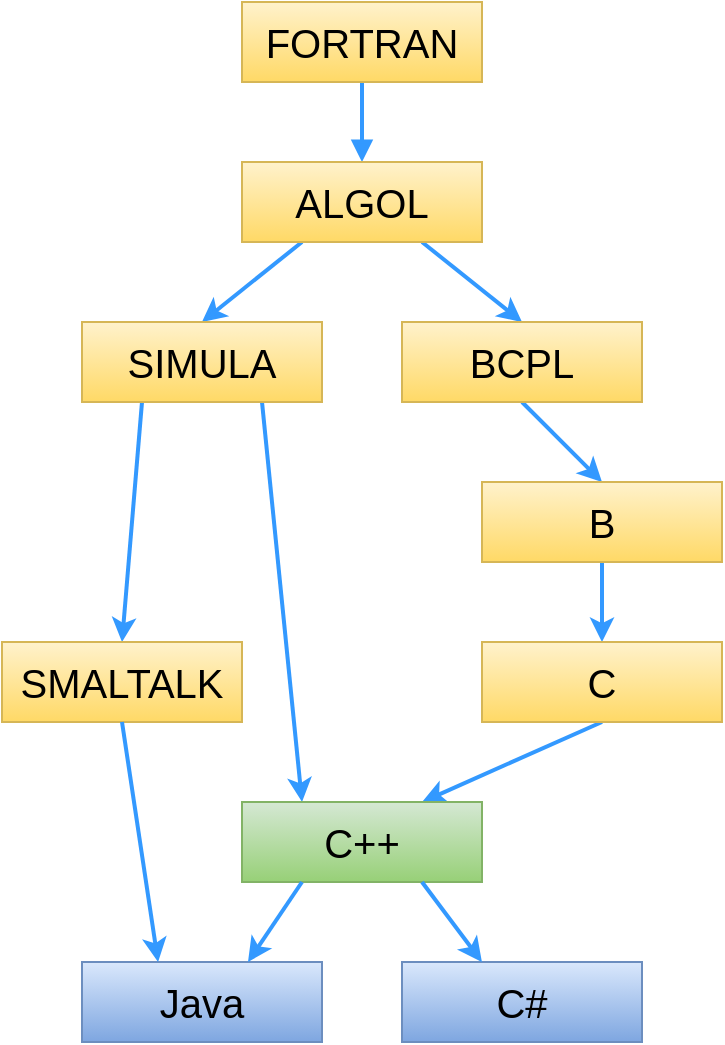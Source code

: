 <mxfile version="24.7.17">
  <diagram name="Page-1" id="HL9tpl2mjup6W_uzbUZZ">
    <mxGraphModel dx="1242" dy="785" grid="1" gridSize="10" guides="1" tooltips="1" connect="1" arrows="1" fold="1" page="1" pageScale="1" pageWidth="1169" pageHeight="827" math="0" shadow="0">
      <root>
        <mxCell id="0" />
        <mxCell id="1" parent="0" />
        <mxCell id="gAmYSOkUOZpaXEnm3ixl-12" style="rounded=0;orthogonalLoop=1;jettySize=auto;html=1;exitX=0.5;exitY=1;exitDx=0;exitDy=0;entryX=0.5;entryY=0;entryDx=0;entryDy=0;strokeColor=#3399FF;endArrow=block;endFill=1;strokeWidth=2;fontColor=#000000;fontSize=20;" edge="1" parent="1" source="gAmYSOkUOZpaXEnm3ixl-1" target="gAmYSOkUOZpaXEnm3ixl-2">
          <mxGeometry relative="1" as="geometry" />
        </mxCell>
        <mxCell id="gAmYSOkUOZpaXEnm3ixl-1" value="FORTRAN" style="rounded=0;whiteSpace=wrap;html=1;fontStyle=0;fontSize=20;fillColor=#fff2cc;strokeColor=#d6b656;gradientColor=#ffd966;fontColor=#000000;" vertex="1" parent="1">
          <mxGeometry x="280" y="80" width="120" height="40" as="geometry" />
        </mxCell>
        <mxCell id="gAmYSOkUOZpaXEnm3ixl-13" style="rounded=0;orthogonalLoop=1;jettySize=auto;html=1;exitX=0.25;exitY=1;exitDx=0;exitDy=0;entryX=0.5;entryY=0;entryDx=0;entryDy=0;strokeColor=#3399FF;strokeWidth=2;fontColor=#000000;fontSize=20;" edge="1" parent="1" source="gAmYSOkUOZpaXEnm3ixl-2" target="gAmYSOkUOZpaXEnm3ixl-3">
          <mxGeometry relative="1" as="geometry" />
        </mxCell>
        <mxCell id="gAmYSOkUOZpaXEnm3ixl-14" style="rounded=0;orthogonalLoop=1;jettySize=auto;html=1;exitX=0.75;exitY=1;exitDx=0;exitDy=0;entryX=0.5;entryY=0;entryDx=0;entryDy=0;strokeColor=#3399FF;strokeWidth=2;fontColor=#000000;fontSize=20;" edge="1" parent="1" source="gAmYSOkUOZpaXEnm3ixl-2" target="gAmYSOkUOZpaXEnm3ixl-4">
          <mxGeometry relative="1" as="geometry" />
        </mxCell>
        <mxCell id="gAmYSOkUOZpaXEnm3ixl-2" value="ALGOL" style="rounded=0;whiteSpace=wrap;html=1;fontStyle=0;fontSize=20;fillColor=#fff2cc;strokeColor=#d6b656;gradientColor=#ffd966;fontColor=#000000;" vertex="1" parent="1">
          <mxGeometry x="280" y="160" width="120" height="40" as="geometry" />
        </mxCell>
        <mxCell id="gAmYSOkUOZpaXEnm3ixl-17" style="rounded=0;orthogonalLoop=1;jettySize=auto;html=1;exitX=0.25;exitY=1;exitDx=0;exitDy=0;entryX=0.5;entryY=0;entryDx=0;entryDy=0;strokeColor=#3399FF;strokeWidth=2;fontColor=#000000;fontSize=20;" edge="1" parent="1" source="gAmYSOkUOZpaXEnm3ixl-3" target="gAmYSOkUOZpaXEnm3ixl-8">
          <mxGeometry relative="1" as="geometry" />
        </mxCell>
        <mxCell id="gAmYSOkUOZpaXEnm3ixl-18" style="rounded=0;orthogonalLoop=1;jettySize=auto;html=1;exitX=0.75;exitY=1;exitDx=0;exitDy=0;entryX=0.25;entryY=0;entryDx=0;entryDy=0;strokeColor=#3399FF;strokeWidth=2;fontColor=#000000;fontSize=20;" edge="1" parent="1" source="gAmYSOkUOZpaXEnm3ixl-3" target="gAmYSOkUOZpaXEnm3ixl-7">
          <mxGeometry relative="1" as="geometry" />
        </mxCell>
        <mxCell id="gAmYSOkUOZpaXEnm3ixl-3" value="SIMULA" style="rounded=0;whiteSpace=wrap;html=1;fontStyle=0;fontSize=20;fillColor=#fff2cc;strokeColor=#d6b656;gradientColor=#ffd966;fontColor=#000000;" vertex="1" parent="1">
          <mxGeometry x="200" y="240" width="120" height="40" as="geometry" />
        </mxCell>
        <mxCell id="gAmYSOkUOZpaXEnm3ixl-15" style="rounded=0;orthogonalLoop=1;jettySize=auto;html=1;exitX=0.5;exitY=1;exitDx=0;exitDy=0;entryX=0.5;entryY=0;entryDx=0;entryDy=0;strokeColor=#3399FF;strokeWidth=2;fontColor=#000000;fontSize=20;" edge="1" parent="1" source="gAmYSOkUOZpaXEnm3ixl-4" target="gAmYSOkUOZpaXEnm3ixl-5">
          <mxGeometry relative="1" as="geometry" />
        </mxCell>
        <mxCell id="gAmYSOkUOZpaXEnm3ixl-4" value="BCPL" style="rounded=0;whiteSpace=wrap;html=1;fontStyle=0;fontSize=20;fillColor=#fff2cc;strokeColor=#d6b656;gradientColor=#ffd966;fontColor=#000000;" vertex="1" parent="1">
          <mxGeometry x="360" y="240" width="120" height="40" as="geometry" />
        </mxCell>
        <mxCell id="gAmYSOkUOZpaXEnm3ixl-16" style="rounded=0;orthogonalLoop=1;jettySize=auto;html=1;exitX=0.5;exitY=1;exitDx=0;exitDy=0;entryX=0.5;entryY=0;entryDx=0;entryDy=0;strokeColor=#3399FF;strokeWidth=2;fontColor=#000000;fontSize=20;" edge="1" parent="1" source="gAmYSOkUOZpaXEnm3ixl-5" target="gAmYSOkUOZpaXEnm3ixl-6">
          <mxGeometry relative="1" as="geometry" />
        </mxCell>
        <mxCell id="gAmYSOkUOZpaXEnm3ixl-5" value="B" style="rounded=0;whiteSpace=wrap;html=1;fontStyle=0;fontSize=20;fillColor=#fff2cc;strokeColor=#d6b656;gradientColor=#ffd966;fontColor=#000000;" vertex="1" parent="1">
          <mxGeometry x="400" y="320" width="120" height="40" as="geometry" />
        </mxCell>
        <mxCell id="gAmYSOkUOZpaXEnm3ixl-20" style="rounded=0;orthogonalLoop=1;jettySize=auto;html=1;exitX=0.5;exitY=1;exitDx=0;exitDy=0;entryX=0.75;entryY=0;entryDx=0;entryDy=0;strokeColor=#3399FF;strokeWidth=2;fontColor=#000000;fontSize=20;" edge="1" parent="1" source="gAmYSOkUOZpaXEnm3ixl-6" target="gAmYSOkUOZpaXEnm3ixl-7">
          <mxGeometry relative="1" as="geometry" />
        </mxCell>
        <mxCell id="gAmYSOkUOZpaXEnm3ixl-6" value="C" style="rounded=0;whiteSpace=wrap;html=1;fontStyle=0;fontSize=20;fillColor=#fff2cc;strokeColor=#d6b656;gradientColor=#ffd966;fontColor=#000000;" vertex="1" parent="1">
          <mxGeometry x="400" y="400" width="120" height="40" as="geometry" />
        </mxCell>
        <mxCell id="gAmYSOkUOZpaXEnm3ixl-7" value="C++" style="rounded=0;whiteSpace=wrap;html=1;fillColor=#d5e8d4;strokeColor=#82b366;fontStyle=0;fontSize=20;gradientColor=#97d077;fontColor=#000000;" vertex="1" parent="1">
          <mxGeometry x="280" y="480" width="120" height="40" as="geometry" />
        </mxCell>
        <mxCell id="gAmYSOkUOZpaXEnm3ixl-8" value="SMALTALK" style="rounded=0;whiteSpace=wrap;html=1;fontStyle=0;fontSize=20;fillColor=#fff2cc;strokeColor=#d6b656;gradientColor=#ffd966;fontColor=#000000;" vertex="1" parent="1">
          <mxGeometry x="160" y="400" width="120" height="40" as="geometry" />
        </mxCell>
        <mxCell id="gAmYSOkUOZpaXEnm3ixl-9" value="Java" style="rounded=0;whiteSpace=wrap;html=1;fontStyle=0;fontSize=20;fillColor=#dae8fc;strokeColor=#6c8ebf;gradientColor=#7ea6e0;fontColor=#000000;" vertex="1" parent="1">
          <mxGeometry x="200" y="560" width="120" height="40" as="geometry" />
        </mxCell>
        <mxCell id="gAmYSOkUOZpaXEnm3ixl-10" value="C#" style="rounded=0;whiteSpace=wrap;html=1;fontStyle=0;fontSize=20;fillColor=#dae8fc;strokeColor=#6c8ebf;gradientColor=#7ea6e0;fontColor=#000000;" vertex="1" parent="1">
          <mxGeometry x="360" y="560" width="120" height="40" as="geometry" />
        </mxCell>
        <mxCell id="gAmYSOkUOZpaXEnm3ixl-21" style="rounded=0;orthogonalLoop=1;jettySize=auto;html=1;exitX=0.5;exitY=1;exitDx=0;exitDy=0;entryX=0.317;entryY=0;entryDx=0;entryDy=0;entryPerimeter=0;strokeColor=#3399FF;strokeWidth=2;fontColor=#000000;fontSize=20;" edge="1" parent="1" source="gAmYSOkUOZpaXEnm3ixl-8" target="gAmYSOkUOZpaXEnm3ixl-9">
          <mxGeometry relative="1" as="geometry" />
        </mxCell>
        <mxCell id="gAmYSOkUOZpaXEnm3ixl-22" style="rounded=0;orthogonalLoop=1;jettySize=auto;html=1;exitX=0.25;exitY=1;exitDx=0;exitDy=0;strokeColor=#3399FF;strokeWidth=2;fontColor=#000000;fontSize=20;" edge="1" parent="1" source="gAmYSOkUOZpaXEnm3ixl-7">
          <mxGeometry relative="1" as="geometry">
            <mxPoint x="283" y="560" as="targetPoint" />
          </mxGeometry>
        </mxCell>
        <mxCell id="gAmYSOkUOZpaXEnm3ixl-23" style="rounded=0;orthogonalLoop=1;jettySize=auto;html=1;exitX=0.75;exitY=1;exitDx=0;exitDy=0;entryX=0.333;entryY=0;entryDx=0;entryDy=0;entryPerimeter=0;strokeColor=#3399FF;strokeWidth=2;fontColor=#000000;fontSize=20;" edge="1" parent="1" source="gAmYSOkUOZpaXEnm3ixl-7" target="gAmYSOkUOZpaXEnm3ixl-10">
          <mxGeometry relative="1" as="geometry" />
        </mxCell>
      </root>
    </mxGraphModel>
  </diagram>
</mxfile>
